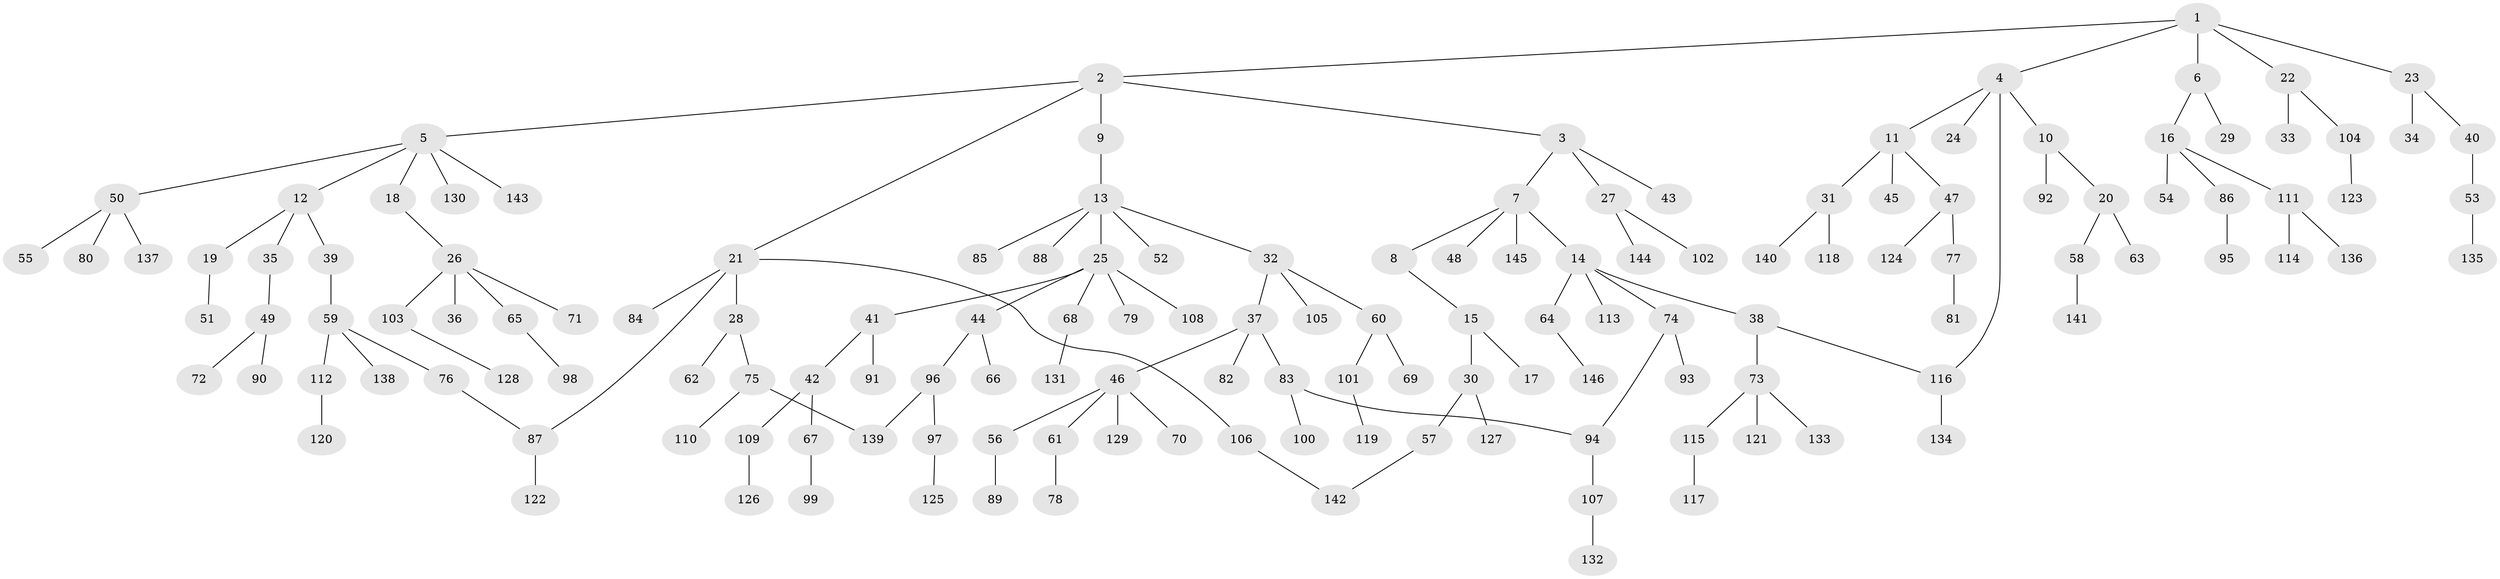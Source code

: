 // Generated by graph-tools (version 1.1) at 2025/34/03/09/25 02:34:04]
// undirected, 146 vertices, 150 edges
graph export_dot {
graph [start="1"]
  node [color=gray90,style=filled];
  1;
  2;
  3;
  4;
  5;
  6;
  7;
  8;
  9;
  10;
  11;
  12;
  13;
  14;
  15;
  16;
  17;
  18;
  19;
  20;
  21;
  22;
  23;
  24;
  25;
  26;
  27;
  28;
  29;
  30;
  31;
  32;
  33;
  34;
  35;
  36;
  37;
  38;
  39;
  40;
  41;
  42;
  43;
  44;
  45;
  46;
  47;
  48;
  49;
  50;
  51;
  52;
  53;
  54;
  55;
  56;
  57;
  58;
  59;
  60;
  61;
  62;
  63;
  64;
  65;
  66;
  67;
  68;
  69;
  70;
  71;
  72;
  73;
  74;
  75;
  76;
  77;
  78;
  79;
  80;
  81;
  82;
  83;
  84;
  85;
  86;
  87;
  88;
  89;
  90;
  91;
  92;
  93;
  94;
  95;
  96;
  97;
  98;
  99;
  100;
  101;
  102;
  103;
  104;
  105;
  106;
  107;
  108;
  109;
  110;
  111;
  112;
  113;
  114;
  115;
  116;
  117;
  118;
  119;
  120;
  121;
  122;
  123;
  124;
  125;
  126;
  127;
  128;
  129;
  130;
  131;
  132;
  133;
  134;
  135;
  136;
  137;
  138;
  139;
  140;
  141;
  142;
  143;
  144;
  145;
  146;
  1 -- 2;
  1 -- 4;
  1 -- 6;
  1 -- 22;
  1 -- 23;
  2 -- 3;
  2 -- 5;
  2 -- 9;
  2 -- 21;
  3 -- 7;
  3 -- 27;
  3 -- 43;
  4 -- 10;
  4 -- 11;
  4 -- 24;
  4 -- 116;
  5 -- 12;
  5 -- 18;
  5 -- 50;
  5 -- 130;
  5 -- 143;
  6 -- 16;
  6 -- 29;
  7 -- 8;
  7 -- 14;
  7 -- 48;
  7 -- 145;
  8 -- 15;
  9 -- 13;
  10 -- 20;
  10 -- 92;
  11 -- 31;
  11 -- 45;
  11 -- 47;
  12 -- 19;
  12 -- 35;
  12 -- 39;
  13 -- 25;
  13 -- 32;
  13 -- 52;
  13 -- 85;
  13 -- 88;
  14 -- 38;
  14 -- 64;
  14 -- 74;
  14 -- 113;
  15 -- 17;
  15 -- 30;
  16 -- 54;
  16 -- 86;
  16 -- 111;
  18 -- 26;
  19 -- 51;
  20 -- 58;
  20 -- 63;
  21 -- 28;
  21 -- 84;
  21 -- 106;
  21 -- 87;
  22 -- 33;
  22 -- 104;
  23 -- 34;
  23 -- 40;
  25 -- 41;
  25 -- 44;
  25 -- 68;
  25 -- 79;
  25 -- 108;
  26 -- 36;
  26 -- 65;
  26 -- 71;
  26 -- 103;
  27 -- 102;
  27 -- 144;
  28 -- 62;
  28 -- 75;
  30 -- 57;
  30 -- 127;
  31 -- 118;
  31 -- 140;
  32 -- 37;
  32 -- 60;
  32 -- 105;
  35 -- 49;
  37 -- 46;
  37 -- 82;
  37 -- 83;
  38 -- 73;
  38 -- 116;
  39 -- 59;
  40 -- 53;
  41 -- 42;
  41 -- 91;
  42 -- 67;
  42 -- 109;
  44 -- 66;
  44 -- 96;
  46 -- 56;
  46 -- 61;
  46 -- 70;
  46 -- 129;
  47 -- 77;
  47 -- 124;
  49 -- 72;
  49 -- 90;
  50 -- 55;
  50 -- 80;
  50 -- 137;
  53 -- 135;
  56 -- 89;
  57 -- 142;
  58 -- 141;
  59 -- 76;
  59 -- 112;
  59 -- 138;
  60 -- 69;
  60 -- 101;
  61 -- 78;
  64 -- 146;
  65 -- 98;
  67 -- 99;
  68 -- 131;
  73 -- 115;
  73 -- 121;
  73 -- 133;
  74 -- 93;
  74 -- 94;
  75 -- 110;
  75 -- 139;
  76 -- 87;
  77 -- 81;
  83 -- 94;
  83 -- 100;
  86 -- 95;
  87 -- 122;
  94 -- 107;
  96 -- 97;
  96 -- 139;
  97 -- 125;
  101 -- 119;
  103 -- 128;
  104 -- 123;
  106 -- 142;
  107 -- 132;
  109 -- 126;
  111 -- 114;
  111 -- 136;
  112 -- 120;
  115 -- 117;
  116 -- 134;
}
